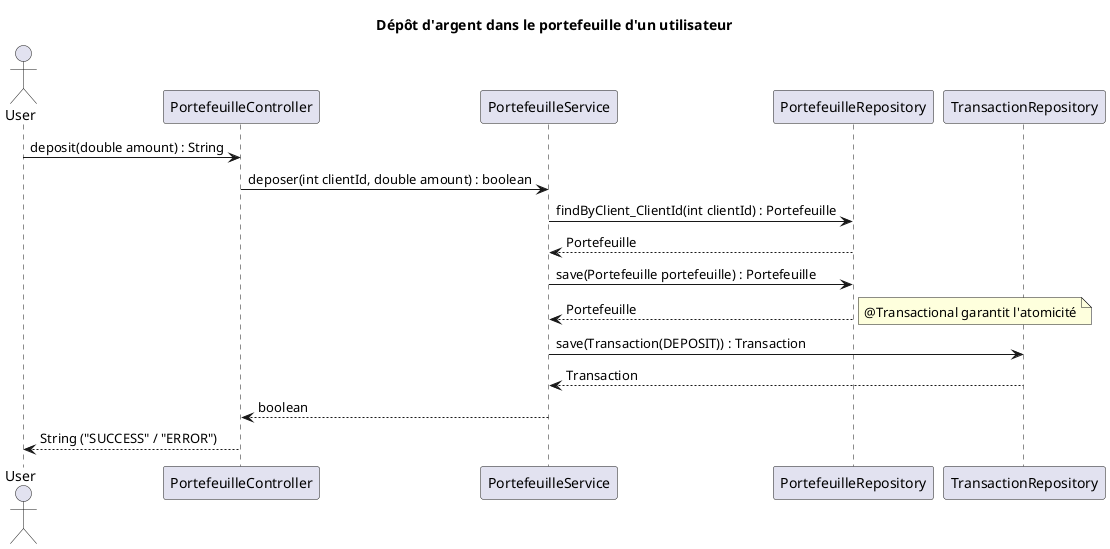 @startuml
title Dépôt d'argent dans le portefeuille d'un utilisateur

actor User

User -> PortefeuilleController : deposit(double amount) : String
PortefeuilleController -> PortefeuilleService : deposer(int clientId, double amount) : boolean
PortefeuilleService -> PortefeuilleRepository : findByClient_ClientId(int clientId) : Portefeuille
PortefeuilleRepository --> PortefeuilleService : Portefeuille
PortefeuilleService -> PortefeuilleRepository : save(Portefeuille portefeuille) : Portefeuille
PortefeuilleRepository --> PortefeuilleService : Portefeuille

note right : @Transactional garantit l'atomicité
PortefeuilleService -> TransactionRepository : save(Transaction(DEPOSIT)) : Transaction
TransactionRepository --> PortefeuilleService : Transaction

PortefeuilleService --> PortefeuilleController : boolean
PortefeuilleController --> User : String ("SUCCESS" / "ERROR")
@enduml
